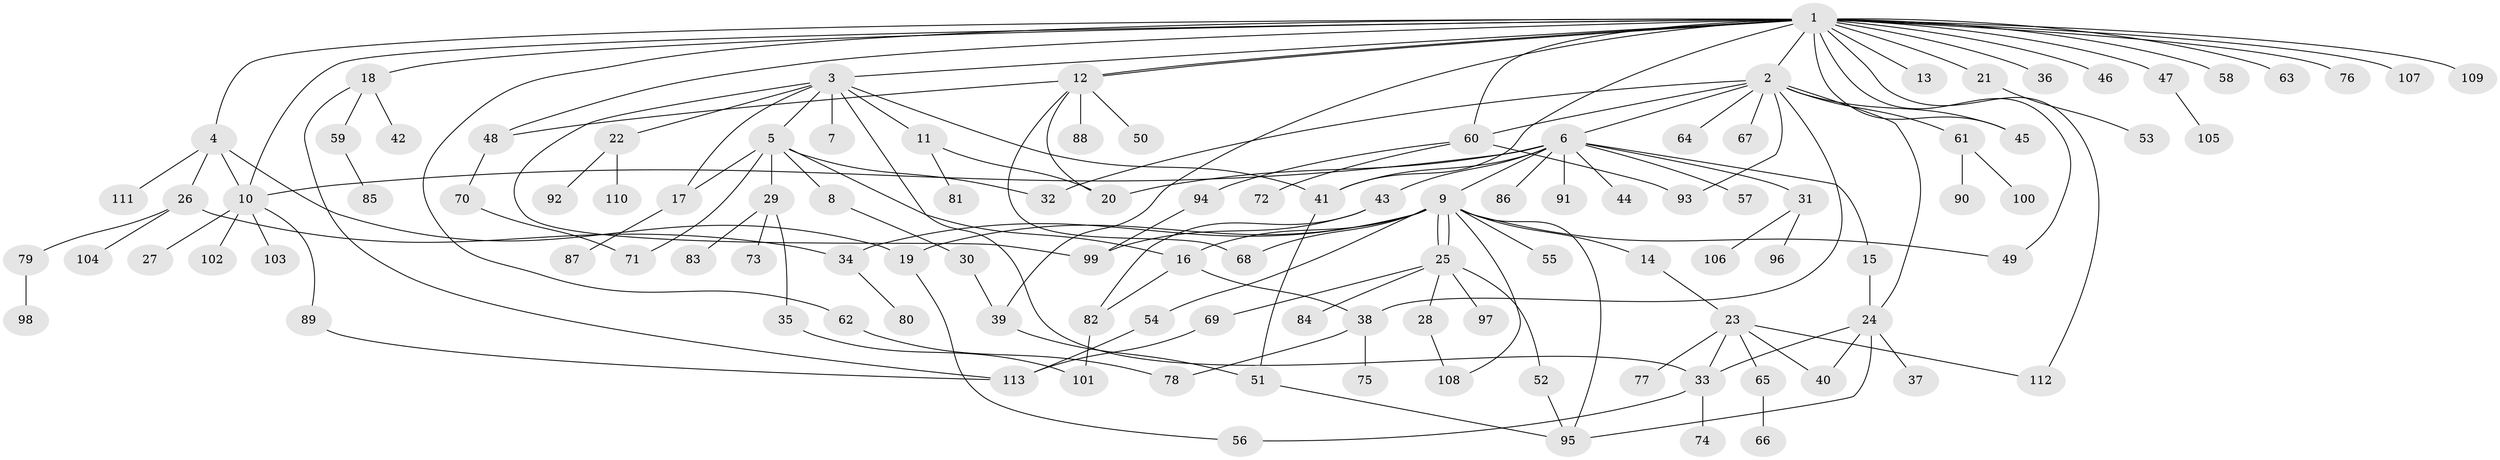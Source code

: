 // coarse degree distribution, {24: 0.012048192771084338, 10: 0.024096385542168676, 9: 0.024096385542168676, 7: 0.012048192771084338, 11: 0.012048192771084338, 1: 0.46987951807228917, 15: 0.012048192771084338, 6: 0.012048192771084338, 2: 0.26506024096385544, 5: 0.03614457831325301, 4: 0.04819277108433735, 3: 0.060240963855421686, 8: 0.012048192771084338}
// Generated by graph-tools (version 1.1) at 2025/41/03/06/25 10:41:45]
// undirected, 113 vertices, 153 edges
graph export_dot {
graph [start="1"]
  node [color=gray90,style=filled];
  1;
  2;
  3;
  4;
  5;
  6;
  7;
  8;
  9;
  10;
  11;
  12;
  13;
  14;
  15;
  16;
  17;
  18;
  19;
  20;
  21;
  22;
  23;
  24;
  25;
  26;
  27;
  28;
  29;
  30;
  31;
  32;
  33;
  34;
  35;
  36;
  37;
  38;
  39;
  40;
  41;
  42;
  43;
  44;
  45;
  46;
  47;
  48;
  49;
  50;
  51;
  52;
  53;
  54;
  55;
  56;
  57;
  58;
  59;
  60;
  61;
  62;
  63;
  64;
  65;
  66;
  67;
  68;
  69;
  70;
  71;
  72;
  73;
  74;
  75;
  76;
  77;
  78;
  79;
  80;
  81;
  82;
  83;
  84;
  85;
  86;
  87;
  88;
  89;
  90;
  91;
  92;
  93;
  94;
  95;
  96;
  97;
  98;
  99;
  100;
  101;
  102;
  103;
  104;
  105;
  106;
  107;
  108;
  109;
  110;
  111;
  112;
  113;
  1 -- 2;
  1 -- 3;
  1 -- 4;
  1 -- 10;
  1 -- 12;
  1 -- 12;
  1 -- 13;
  1 -- 18;
  1 -- 21;
  1 -- 36;
  1 -- 39;
  1 -- 41;
  1 -- 45;
  1 -- 46;
  1 -- 47;
  1 -- 48;
  1 -- 49;
  1 -- 58;
  1 -- 60;
  1 -- 62;
  1 -- 63;
  1 -- 76;
  1 -- 107;
  1 -- 109;
  1 -- 112;
  2 -- 6;
  2 -- 24;
  2 -- 32;
  2 -- 38;
  2 -- 45;
  2 -- 60;
  2 -- 61;
  2 -- 64;
  2 -- 67;
  2 -- 93;
  3 -- 5;
  3 -- 7;
  3 -- 11;
  3 -- 17;
  3 -- 22;
  3 -- 33;
  3 -- 41;
  3 -- 99;
  4 -- 10;
  4 -- 19;
  4 -- 26;
  4 -- 111;
  5 -- 8;
  5 -- 16;
  5 -- 17;
  5 -- 29;
  5 -- 32;
  5 -- 71;
  6 -- 9;
  6 -- 10;
  6 -- 15;
  6 -- 20;
  6 -- 31;
  6 -- 41;
  6 -- 43;
  6 -- 44;
  6 -- 57;
  6 -- 86;
  6 -- 91;
  8 -- 30;
  9 -- 14;
  9 -- 16;
  9 -- 19;
  9 -- 25;
  9 -- 25;
  9 -- 34;
  9 -- 49;
  9 -- 54;
  9 -- 55;
  9 -- 68;
  9 -- 95;
  9 -- 108;
  10 -- 27;
  10 -- 89;
  10 -- 102;
  10 -- 103;
  11 -- 20;
  11 -- 81;
  12 -- 20;
  12 -- 48;
  12 -- 50;
  12 -- 68;
  12 -- 88;
  14 -- 23;
  15 -- 24;
  16 -- 38;
  16 -- 82;
  17 -- 87;
  18 -- 42;
  18 -- 59;
  18 -- 113;
  19 -- 56;
  21 -- 53;
  22 -- 92;
  22 -- 110;
  23 -- 33;
  23 -- 40;
  23 -- 65;
  23 -- 77;
  23 -- 112;
  24 -- 33;
  24 -- 37;
  24 -- 40;
  24 -- 95;
  25 -- 28;
  25 -- 52;
  25 -- 69;
  25 -- 84;
  25 -- 97;
  26 -- 34;
  26 -- 79;
  26 -- 104;
  28 -- 108;
  29 -- 35;
  29 -- 73;
  29 -- 83;
  30 -- 39;
  31 -- 96;
  31 -- 106;
  33 -- 56;
  33 -- 74;
  34 -- 80;
  35 -- 101;
  38 -- 75;
  38 -- 78;
  39 -- 51;
  41 -- 51;
  43 -- 82;
  43 -- 99;
  47 -- 105;
  48 -- 70;
  51 -- 95;
  52 -- 95;
  54 -- 113;
  59 -- 85;
  60 -- 72;
  60 -- 93;
  60 -- 94;
  61 -- 90;
  61 -- 100;
  62 -- 78;
  65 -- 66;
  69 -- 113;
  70 -- 71;
  79 -- 98;
  82 -- 101;
  89 -- 113;
  94 -- 99;
}
